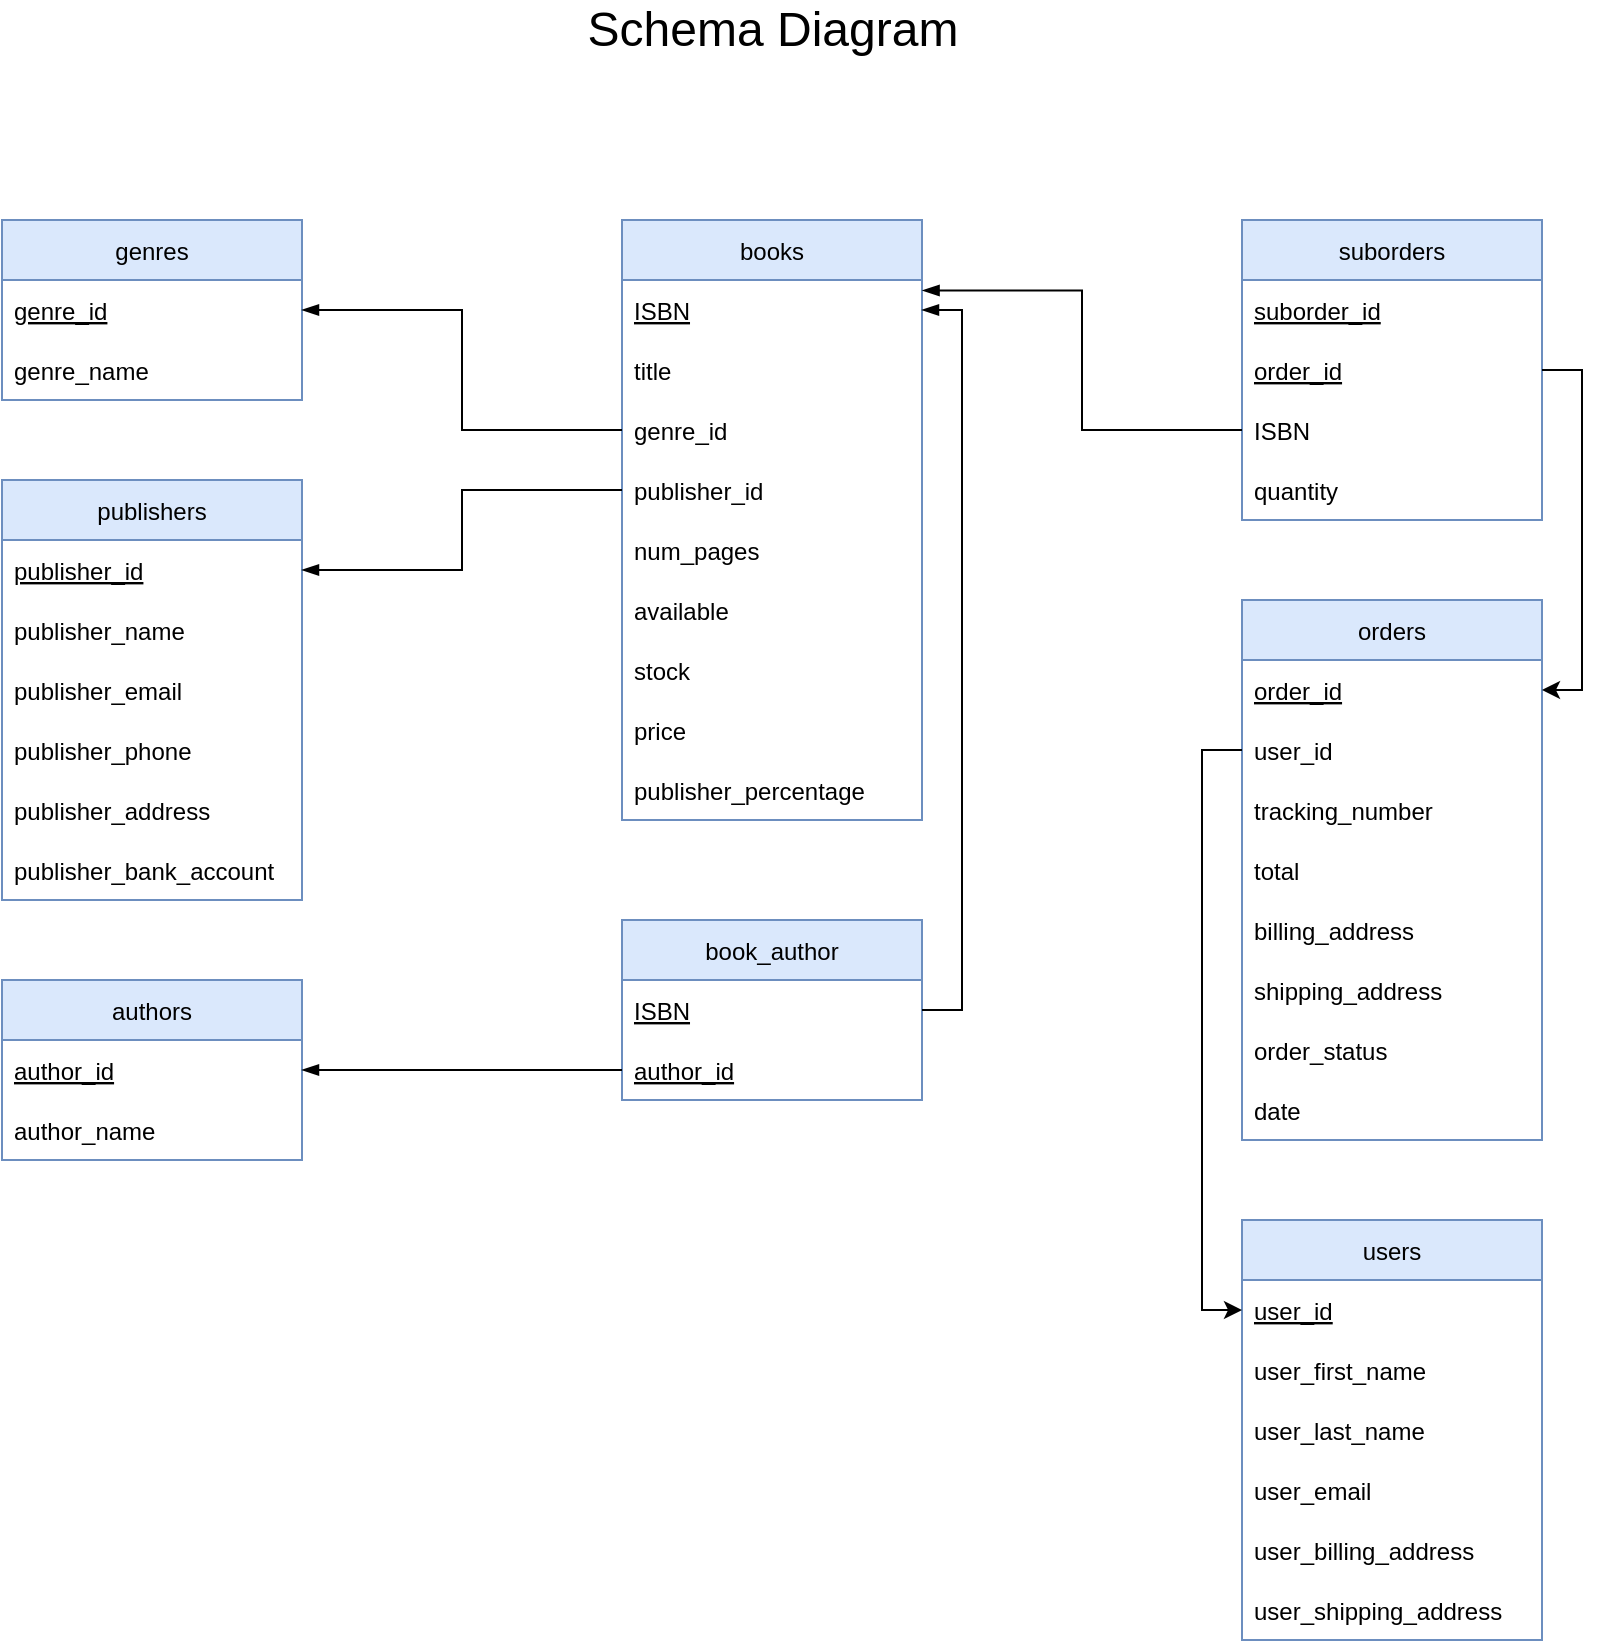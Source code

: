 <mxfile version="15.9.1" type="device"><diagram id="KWHQZY4JBIm_WI8V8k5n" name="Page-1"><mxGraphModel dx="1497" dy="792" grid="1" gridSize="10" guides="1" tooltips="1" connect="1" arrows="1" fold="1" page="1" pageScale="1" pageWidth="850" pageHeight="1100" math="0" shadow="0"><root><mxCell id="0"/><mxCell id="1" parent="0"/><mxCell id="61TYHhG1_qldsdAuYE8Q-1" value="books" style="swimlane;fontStyle=0;childLayout=stackLayout;horizontal=1;startSize=30;horizontalStack=0;resizeParent=1;resizeParentMax=0;resizeLast=0;collapsible=1;marginBottom=0;fillColor=#dae8fc;strokeColor=#6c8ebf;" parent="1" vertex="1"><mxGeometry x="350" y="130" width="150" height="300" as="geometry"/></mxCell><mxCell id="61TYHhG1_qldsdAuYE8Q-2" value="ISBN" style="text;strokeColor=none;fillColor=none;align=left;verticalAlign=middle;spacingLeft=4;spacingRight=4;overflow=hidden;points=[[0,0.5],[1,0.5]];portConstraint=eastwest;rotatable=0;fontStyle=4" parent="61TYHhG1_qldsdAuYE8Q-1" vertex="1"><mxGeometry y="30" width="150" height="30" as="geometry"/></mxCell><mxCell id="61TYHhG1_qldsdAuYE8Q-3" value="title" style="text;strokeColor=none;fillColor=none;align=left;verticalAlign=middle;spacingLeft=4;spacingRight=4;overflow=hidden;points=[[0,0.5],[1,0.5]];portConstraint=eastwest;rotatable=0;" parent="61TYHhG1_qldsdAuYE8Q-1" vertex="1"><mxGeometry y="60" width="150" height="30" as="geometry"/></mxCell><mxCell id="61TYHhG1_qldsdAuYE8Q-78" value="genre_id" style="text;strokeColor=none;fillColor=none;align=left;verticalAlign=middle;spacingLeft=4;spacingRight=4;overflow=hidden;points=[[0,0.5],[1,0.5]];portConstraint=eastwest;rotatable=0;" parent="61TYHhG1_qldsdAuYE8Q-1" vertex="1"><mxGeometry y="90" width="150" height="30" as="geometry"/></mxCell><mxCell id="61TYHhG1_qldsdAuYE8Q-79" value="publisher_id" style="text;strokeColor=none;fillColor=none;align=left;verticalAlign=middle;spacingLeft=4;spacingRight=4;overflow=hidden;points=[[0,0.5],[1,0.5]];portConstraint=eastwest;rotatable=0;" parent="61TYHhG1_qldsdAuYE8Q-1" vertex="1"><mxGeometry y="120" width="150" height="30" as="geometry"/></mxCell><mxCell id="61TYHhG1_qldsdAuYE8Q-4" value="num_pages" style="text;strokeColor=none;fillColor=none;align=left;verticalAlign=middle;spacingLeft=4;spacingRight=4;overflow=hidden;points=[[0,0.5],[1,0.5]];portConstraint=eastwest;rotatable=0;" parent="61TYHhG1_qldsdAuYE8Q-1" vertex="1"><mxGeometry y="150" width="150" height="30" as="geometry"/></mxCell><mxCell id="61TYHhG1_qldsdAuYE8Q-129" value="available" style="text;strokeColor=none;fillColor=none;align=left;verticalAlign=middle;spacingLeft=4;spacingRight=4;overflow=hidden;points=[[0,0.5],[1,0.5]];portConstraint=eastwest;rotatable=0;" parent="61TYHhG1_qldsdAuYE8Q-1" vertex="1"><mxGeometry y="180" width="150" height="30" as="geometry"/></mxCell><mxCell id="61TYHhG1_qldsdAuYE8Q-5" value="stock" style="text;strokeColor=none;fillColor=none;align=left;verticalAlign=middle;spacingLeft=4;spacingRight=4;overflow=hidden;points=[[0,0.5],[1,0.5]];portConstraint=eastwest;rotatable=0;" parent="61TYHhG1_qldsdAuYE8Q-1" vertex="1"><mxGeometry y="210" width="150" height="30" as="geometry"/></mxCell><mxCell id="61TYHhG1_qldsdAuYE8Q-6" value="price" style="text;strokeColor=none;fillColor=none;align=left;verticalAlign=middle;spacingLeft=4;spacingRight=4;overflow=hidden;points=[[0,0.5],[1,0.5]];portConstraint=eastwest;rotatable=0;" parent="61TYHhG1_qldsdAuYE8Q-1" vertex="1"><mxGeometry y="240" width="150" height="30" as="geometry"/></mxCell><mxCell id="61TYHhG1_qldsdAuYE8Q-7" value="publisher_percentage" style="text;strokeColor=none;fillColor=none;align=left;verticalAlign=middle;spacingLeft=4;spacingRight=4;overflow=hidden;points=[[0,0.5],[1,0.5]];portConstraint=eastwest;rotatable=0;" parent="61TYHhG1_qldsdAuYE8Q-1" vertex="1"><mxGeometry y="270" width="150" height="30" as="geometry"/></mxCell><mxCell id="61TYHhG1_qldsdAuYE8Q-8" value="genres" style="swimlane;fontStyle=0;childLayout=stackLayout;horizontal=1;startSize=30;horizontalStack=0;resizeParent=1;resizeParentMax=0;resizeLast=0;collapsible=1;marginBottom=0;fillColor=#dae8fc;strokeColor=#6c8ebf;" parent="1" vertex="1"><mxGeometry x="40" y="130" width="150" height="90" as="geometry"/></mxCell><mxCell id="61TYHhG1_qldsdAuYE8Q-9" value="genre_id" style="text;strokeColor=none;fillColor=none;align=left;verticalAlign=middle;spacingLeft=4;spacingRight=4;overflow=hidden;points=[[0,0.5],[1,0.5]];portConstraint=eastwest;rotatable=0;fontStyle=4" parent="61TYHhG1_qldsdAuYE8Q-8" vertex="1"><mxGeometry y="30" width="150" height="30" as="geometry"/></mxCell><mxCell id="61TYHhG1_qldsdAuYE8Q-10" value="genre_name" style="text;strokeColor=none;fillColor=none;align=left;verticalAlign=middle;spacingLeft=4;spacingRight=4;overflow=hidden;points=[[0,0.5],[1,0.5]];portConstraint=eastwest;rotatable=0;" parent="61TYHhG1_qldsdAuYE8Q-8" vertex="1"><mxGeometry y="60" width="150" height="30" as="geometry"/></mxCell><mxCell id="61TYHhG1_qldsdAuYE8Q-11" value="authors" style="swimlane;fontStyle=0;childLayout=stackLayout;horizontal=1;startSize=30;horizontalStack=0;resizeParent=1;resizeParentMax=0;resizeLast=0;collapsible=1;marginBottom=0;fillColor=#dae8fc;strokeColor=#6c8ebf;" parent="1" vertex="1"><mxGeometry x="40" y="510" width="150" height="90" as="geometry"/></mxCell><mxCell id="61TYHhG1_qldsdAuYE8Q-12" value="author_id" style="text;strokeColor=none;fillColor=none;align=left;verticalAlign=middle;spacingLeft=4;spacingRight=4;overflow=hidden;points=[[0,0.5],[1,0.5]];portConstraint=eastwest;rotatable=0;fontStyle=4" parent="61TYHhG1_qldsdAuYE8Q-11" vertex="1"><mxGeometry y="30" width="150" height="30" as="geometry"/></mxCell><mxCell id="61TYHhG1_qldsdAuYE8Q-13" value="author_name" style="text;strokeColor=none;fillColor=none;align=left;verticalAlign=middle;spacingLeft=4;spacingRight=4;overflow=hidden;points=[[0,0.5],[1,0.5]];portConstraint=eastwest;rotatable=0;" parent="61TYHhG1_qldsdAuYE8Q-11" vertex="1"><mxGeometry y="60" width="150" height="30" as="geometry"/></mxCell><mxCell id="61TYHhG1_qldsdAuYE8Q-15" value="publishers" style="swimlane;fontStyle=0;childLayout=stackLayout;horizontal=1;startSize=30;horizontalStack=0;resizeParent=1;resizeParentMax=0;resizeLast=0;collapsible=1;marginBottom=0;fillColor=#dae8fc;strokeColor=#6c8ebf;" parent="1" vertex="1"><mxGeometry x="40" y="260" width="150" height="210" as="geometry"/></mxCell><mxCell id="61TYHhG1_qldsdAuYE8Q-16" value="publisher_id" style="text;strokeColor=none;fillColor=none;align=left;verticalAlign=middle;spacingLeft=4;spacingRight=4;overflow=hidden;points=[[0,0.5],[1,0.5]];portConstraint=eastwest;rotatable=0;fontStyle=4" parent="61TYHhG1_qldsdAuYE8Q-15" vertex="1"><mxGeometry y="30" width="150" height="30" as="geometry"/></mxCell><mxCell id="61TYHhG1_qldsdAuYE8Q-17" value="publisher_name" style="text;strokeColor=none;fillColor=none;align=left;verticalAlign=middle;spacingLeft=4;spacingRight=4;overflow=hidden;points=[[0,0.5],[1,0.5]];portConstraint=eastwest;rotatable=0;" parent="61TYHhG1_qldsdAuYE8Q-15" vertex="1"><mxGeometry y="60" width="150" height="30" as="geometry"/></mxCell><mxCell id="61TYHhG1_qldsdAuYE8Q-18" value="publisher_email" style="text;strokeColor=none;fillColor=none;align=left;verticalAlign=middle;spacingLeft=4;spacingRight=4;overflow=hidden;points=[[0,0.5],[1,0.5]];portConstraint=eastwest;rotatable=0;" parent="61TYHhG1_qldsdAuYE8Q-15" vertex="1"><mxGeometry y="90" width="150" height="30" as="geometry"/></mxCell><mxCell id="fX4JgawYk7wAXBeEmmdc-2" value="publisher_phone" style="text;strokeColor=none;fillColor=none;align=left;verticalAlign=middle;spacingLeft=4;spacingRight=4;overflow=hidden;points=[[0,0.5],[1,0.5]];portConstraint=eastwest;rotatable=0;" vertex="1" parent="61TYHhG1_qldsdAuYE8Q-15"><mxGeometry y="120" width="150" height="30" as="geometry"/></mxCell><mxCell id="61TYHhG1_qldsdAuYE8Q-19" value="publisher_address" style="text;strokeColor=none;fillColor=none;align=left;verticalAlign=middle;spacingLeft=4;spacingRight=4;overflow=hidden;points=[[0,0.5],[1,0.5]];portConstraint=eastwest;rotatable=0;" parent="61TYHhG1_qldsdAuYE8Q-15" vertex="1"><mxGeometry y="150" width="150" height="30" as="geometry"/></mxCell><mxCell id="61TYHhG1_qldsdAuYE8Q-20" value="publisher_bank_account" style="text;strokeColor=none;fillColor=none;align=left;verticalAlign=middle;spacingLeft=4;spacingRight=4;overflow=hidden;points=[[0,0.5],[1,0.5]];portConstraint=eastwest;rotatable=0;" parent="61TYHhG1_qldsdAuYE8Q-15" vertex="1"><mxGeometry y="180" width="150" height="30" as="geometry"/></mxCell><mxCell id="61TYHhG1_qldsdAuYE8Q-23" value="suborders" style="swimlane;fontStyle=0;childLayout=stackLayout;horizontal=1;startSize=30;horizontalStack=0;resizeParent=1;resizeParentMax=0;resizeLast=0;collapsible=1;marginBottom=0;fillColor=#dae8fc;strokeColor=#6c8ebf;" parent="1" vertex="1"><mxGeometry x="660" y="130" width="150" height="150" as="geometry"/></mxCell><mxCell id="61TYHhG1_qldsdAuYE8Q-24" value="suborder_id" style="text;strokeColor=none;fillColor=none;align=left;verticalAlign=middle;spacingLeft=4;spacingRight=4;overflow=hidden;points=[[0,0.5],[1,0.5]];portConstraint=eastwest;rotatable=0;fontStyle=4" parent="61TYHhG1_qldsdAuYE8Q-23" vertex="1"><mxGeometry y="30" width="150" height="30" as="geometry"/></mxCell><mxCell id="61TYHhG1_qldsdAuYE8Q-82" value="order_id" style="text;strokeColor=none;fillColor=none;align=left;verticalAlign=middle;spacingLeft=4;spacingRight=4;overflow=hidden;points=[[0,0.5],[1,0.5]];portConstraint=eastwest;rotatable=0;fontStyle=4" parent="61TYHhG1_qldsdAuYE8Q-23" vertex="1"><mxGeometry y="60" width="150" height="30" as="geometry"/></mxCell><mxCell id="61TYHhG1_qldsdAuYE8Q-83" value="ISBN" style="text;strokeColor=none;fillColor=none;align=left;verticalAlign=middle;spacingLeft=4;spacingRight=4;overflow=hidden;points=[[0,0.5],[1,0.5]];portConstraint=eastwest;rotatable=0;fontStyle=0" parent="61TYHhG1_qldsdAuYE8Q-23" vertex="1"><mxGeometry y="90" width="150" height="30" as="geometry"/></mxCell><mxCell id="61TYHhG1_qldsdAuYE8Q-25" value="quantity" style="text;strokeColor=none;fillColor=none;align=left;verticalAlign=middle;spacingLeft=4;spacingRight=4;overflow=hidden;points=[[0,0.5],[1,0.5]];portConstraint=eastwest;rotatable=0;" parent="61TYHhG1_qldsdAuYE8Q-23" vertex="1"><mxGeometry y="120" width="150" height="30" as="geometry"/></mxCell><mxCell id="61TYHhG1_qldsdAuYE8Q-26" value="orders" style="swimlane;fontStyle=0;childLayout=stackLayout;horizontal=1;startSize=30;horizontalStack=0;resizeParent=1;resizeParentMax=0;resizeLast=0;collapsible=1;marginBottom=0;fillColor=#dae8fc;strokeColor=#6c8ebf;" parent="1" vertex="1"><mxGeometry x="660" y="320" width="150" height="270" as="geometry"/></mxCell><mxCell id="61TYHhG1_qldsdAuYE8Q-27" value="order_id" style="text;strokeColor=none;fillColor=none;align=left;verticalAlign=middle;spacingLeft=4;spacingRight=4;overflow=hidden;points=[[0,0.5],[1,0.5]];portConstraint=eastwest;rotatable=0;fontStyle=4" parent="61TYHhG1_qldsdAuYE8Q-26" vertex="1"><mxGeometry y="30" width="150" height="30" as="geometry"/></mxCell><mxCell id="61TYHhG1_qldsdAuYE8Q-81" value="user_id" style="text;strokeColor=none;fillColor=none;align=left;verticalAlign=middle;spacingLeft=4;spacingRight=4;overflow=hidden;points=[[0,0.5],[1,0.5]];portConstraint=eastwest;rotatable=0;fontStyle=0" parent="61TYHhG1_qldsdAuYE8Q-26" vertex="1"><mxGeometry y="60" width="150" height="30" as="geometry"/></mxCell><mxCell id="61TYHhG1_qldsdAuYE8Q-28" value="tracking_number" style="text;strokeColor=none;fillColor=none;align=left;verticalAlign=middle;spacingLeft=4;spacingRight=4;overflow=hidden;points=[[0,0.5],[1,0.5]];portConstraint=eastwest;rotatable=0;" parent="61TYHhG1_qldsdAuYE8Q-26" vertex="1"><mxGeometry y="90" width="150" height="30" as="geometry"/></mxCell><mxCell id="61TYHhG1_qldsdAuYE8Q-29" value="total" style="text;strokeColor=none;fillColor=none;align=left;verticalAlign=middle;spacingLeft=4;spacingRight=4;overflow=hidden;points=[[0,0.5],[1,0.5]];portConstraint=eastwest;rotatable=0;" parent="61TYHhG1_qldsdAuYE8Q-26" vertex="1"><mxGeometry y="120" width="150" height="30" as="geometry"/></mxCell><mxCell id="61TYHhG1_qldsdAuYE8Q-30" value="billing_address" style="text;strokeColor=none;fillColor=none;align=left;verticalAlign=middle;spacingLeft=4;spacingRight=4;overflow=hidden;points=[[0,0.5],[1,0.5]];portConstraint=eastwest;rotatable=0;" parent="61TYHhG1_qldsdAuYE8Q-26" vertex="1"><mxGeometry y="150" width="150" height="30" as="geometry"/></mxCell><mxCell id="61TYHhG1_qldsdAuYE8Q-31" value="shipping_address" style="text;strokeColor=none;fillColor=none;align=left;verticalAlign=middle;spacingLeft=4;spacingRight=4;overflow=hidden;points=[[0,0.5],[1,0.5]];portConstraint=eastwest;rotatable=0;" parent="61TYHhG1_qldsdAuYE8Q-26" vertex="1"><mxGeometry y="180" width="150" height="30" as="geometry"/></mxCell><mxCell id="61TYHhG1_qldsdAuYE8Q-32" value="order_status" style="text;strokeColor=none;fillColor=none;align=left;verticalAlign=middle;spacingLeft=4;spacingRight=4;overflow=hidden;points=[[0,0.5],[1,0.5]];portConstraint=eastwest;rotatable=0;" parent="61TYHhG1_qldsdAuYE8Q-26" vertex="1"><mxGeometry y="210" width="150" height="30" as="geometry"/></mxCell><mxCell id="61TYHhG1_qldsdAuYE8Q-33" value="date" style="text;strokeColor=none;fillColor=none;align=left;verticalAlign=middle;spacingLeft=4;spacingRight=4;overflow=hidden;points=[[0,0.5],[1,0.5]];portConstraint=eastwest;rotatable=0;" parent="61TYHhG1_qldsdAuYE8Q-26" vertex="1"><mxGeometry y="240" width="150" height="30" as="geometry"/></mxCell><mxCell id="61TYHhG1_qldsdAuYE8Q-34" value="users" style="swimlane;fontStyle=0;childLayout=stackLayout;horizontal=1;startSize=30;horizontalStack=0;resizeParent=1;resizeParentMax=0;resizeLast=0;collapsible=1;marginBottom=0;fillColor=#dae8fc;strokeColor=#6c8ebf;" parent="1" vertex="1"><mxGeometry x="660" y="630" width="150" height="210" as="geometry"/></mxCell><mxCell id="61TYHhG1_qldsdAuYE8Q-35" value="user_id" style="text;strokeColor=none;fillColor=none;align=left;verticalAlign=middle;spacingLeft=4;spacingRight=4;overflow=hidden;points=[[0,0.5],[1,0.5]];portConstraint=eastwest;rotatable=0;fontStyle=4" parent="61TYHhG1_qldsdAuYE8Q-34" vertex="1"><mxGeometry y="30" width="150" height="30" as="geometry"/></mxCell><mxCell id="61TYHhG1_qldsdAuYE8Q-36" value="user_first_name" style="text;strokeColor=none;fillColor=none;align=left;verticalAlign=middle;spacingLeft=4;spacingRight=4;overflow=hidden;points=[[0,0.5],[1,0.5]];portConstraint=eastwest;rotatable=0;" parent="61TYHhG1_qldsdAuYE8Q-34" vertex="1"><mxGeometry y="60" width="150" height="30" as="geometry"/></mxCell><mxCell id="61TYHhG1_qldsdAuYE8Q-37" value="user_last_name" style="text;strokeColor=none;fillColor=none;align=left;verticalAlign=middle;spacingLeft=4;spacingRight=4;overflow=hidden;points=[[0,0.5],[1,0.5]];portConstraint=eastwest;rotatable=0;" parent="61TYHhG1_qldsdAuYE8Q-34" vertex="1"><mxGeometry y="90" width="150" height="30" as="geometry"/></mxCell><mxCell id="61TYHhG1_qldsdAuYE8Q-38" value="user_email" style="text;strokeColor=none;fillColor=none;align=left;verticalAlign=middle;spacingLeft=4;spacingRight=4;overflow=hidden;points=[[0,0.5],[1,0.5]];portConstraint=eastwest;rotatable=0;" parent="61TYHhG1_qldsdAuYE8Q-34" vertex="1"><mxGeometry y="120" width="150" height="30" as="geometry"/></mxCell><mxCell id="61TYHhG1_qldsdAuYE8Q-39" value="user_billing_address" style="text;strokeColor=none;fillColor=none;align=left;verticalAlign=middle;spacingLeft=4;spacingRight=4;overflow=hidden;points=[[0,0.5],[1,0.5]];portConstraint=eastwest;rotatable=0;" parent="61TYHhG1_qldsdAuYE8Q-34" vertex="1"><mxGeometry y="150" width="150" height="30" as="geometry"/></mxCell><mxCell id="61TYHhG1_qldsdAuYE8Q-40" value="user_shipping_address" style="text;strokeColor=none;fillColor=none;align=left;verticalAlign=middle;spacingLeft=4;spacingRight=4;overflow=hidden;points=[[0,0.5],[1,0.5]];portConstraint=eastwest;rotatable=0;" parent="61TYHhG1_qldsdAuYE8Q-34" vertex="1"><mxGeometry y="180" width="150" height="30" as="geometry"/></mxCell><mxCell id="61TYHhG1_qldsdAuYE8Q-76" value="&lt;font style=&quot;font-size: 24px&quot;&gt;Schema Diagram&lt;br&gt;&lt;/font&gt;" style="text;html=1;strokeColor=none;fillColor=none;align=center;verticalAlign=middle;whiteSpace=wrap;rounded=0;labelBackgroundColor=none;" parent="1" vertex="1"><mxGeometry x="308" y="20" width="235" height="30" as="geometry"/></mxCell><mxCell id="61TYHhG1_qldsdAuYE8Q-84" value="book_author" style="swimlane;fontStyle=0;childLayout=stackLayout;horizontal=1;startSize=30;horizontalStack=0;resizeParent=1;resizeParentMax=0;resizeLast=0;collapsible=1;marginBottom=0;fillColor=#dae8fc;strokeColor=#6c8ebf;" parent="1" vertex="1"><mxGeometry x="350" y="480" width="150" height="90" as="geometry"/></mxCell><mxCell id="61TYHhG1_qldsdAuYE8Q-87" value="ISBN" style="text;strokeColor=none;fillColor=none;align=left;verticalAlign=middle;spacingLeft=4;spacingRight=4;overflow=hidden;points=[[0,0.5],[1,0.5]];portConstraint=eastwest;rotatable=0;fontStyle=4" parent="61TYHhG1_qldsdAuYE8Q-84" vertex="1"><mxGeometry y="30" width="150" height="30" as="geometry"/></mxCell><mxCell id="61TYHhG1_qldsdAuYE8Q-85" value="author_id" style="text;strokeColor=none;fillColor=none;align=left;verticalAlign=middle;spacingLeft=4;spacingRight=4;overflow=hidden;points=[[0,0.5],[1,0.5]];portConstraint=eastwest;rotatable=0;fontStyle=4" parent="61TYHhG1_qldsdAuYE8Q-84" vertex="1"><mxGeometry y="60" width="150" height="30" as="geometry"/></mxCell><mxCell id="61TYHhG1_qldsdAuYE8Q-119" style="edgeStyle=orthogonalEdgeStyle;rounded=0;orthogonalLoop=1;jettySize=auto;html=1;exitX=0;exitY=0.5;exitDx=0;exitDy=0;entryX=1;entryY=0.5;entryDx=0;entryDy=0;fontSize=12;endArrow=blockThin;endFill=1;" parent="1" source="61TYHhG1_qldsdAuYE8Q-78" target="61TYHhG1_qldsdAuYE8Q-9" edge="1"><mxGeometry relative="1" as="geometry"/></mxCell><mxCell id="61TYHhG1_qldsdAuYE8Q-120" style="edgeStyle=orthogonalEdgeStyle;rounded=0;orthogonalLoop=1;jettySize=auto;html=1;exitX=0;exitY=0.5;exitDx=0;exitDy=0;entryX=1;entryY=0.5;entryDx=0;entryDy=0;fontSize=12;endArrow=blockThin;endFill=1;" parent="1" source="61TYHhG1_qldsdAuYE8Q-79" target="61TYHhG1_qldsdAuYE8Q-16" edge="1"><mxGeometry relative="1" as="geometry"/></mxCell><mxCell id="61TYHhG1_qldsdAuYE8Q-123" style="edgeStyle=orthogonalEdgeStyle;rounded=0;orthogonalLoop=1;jettySize=auto;html=1;exitX=0;exitY=0.5;exitDx=0;exitDy=0;entryX=1;entryY=0.5;entryDx=0;entryDy=0;fontSize=12;endArrow=blockThin;endFill=1;" parent="1" source="61TYHhG1_qldsdAuYE8Q-85" target="61TYHhG1_qldsdAuYE8Q-12" edge="1"><mxGeometry relative="1" as="geometry"/></mxCell><mxCell id="61TYHhG1_qldsdAuYE8Q-127" style="edgeStyle=orthogonalEdgeStyle;rounded=0;orthogonalLoop=1;jettySize=auto;html=1;exitX=1;exitY=0.5;exitDx=0;exitDy=0;entryX=1;entryY=0.5;entryDx=0;entryDy=0;fontSize=12;endArrow=blockThin;endFill=1;" parent="1" source="61TYHhG1_qldsdAuYE8Q-87" target="61TYHhG1_qldsdAuYE8Q-2" edge="1"><mxGeometry relative="1" as="geometry"/></mxCell><mxCell id="61TYHhG1_qldsdAuYE8Q-128" style="edgeStyle=orthogonalEdgeStyle;rounded=0;orthogonalLoop=1;jettySize=auto;html=1;exitX=0;exitY=0.5;exitDx=0;exitDy=0;entryX=1.002;entryY=0.174;entryDx=0;entryDy=0;entryPerimeter=0;fontSize=12;endArrow=blockThin;endFill=1;" parent="1" source="61TYHhG1_qldsdAuYE8Q-83" target="61TYHhG1_qldsdAuYE8Q-2" edge="1"><mxGeometry relative="1" as="geometry"/></mxCell><mxCell id="fX4JgawYk7wAXBeEmmdc-1" style="edgeStyle=orthogonalEdgeStyle;rounded=0;orthogonalLoop=1;jettySize=auto;html=1;exitX=1;exitY=0.5;exitDx=0;exitDy=0;entryX=1;entryY=0.5;entryDx=0;entryDy=0;" edge="1" parent="1" source="61TYHhG1_qldsdAuYE8Q-82" target="61TYHhG1_qldsdAuYE8Q-27"><mxGeometry relative="1" as="geometry"/></mxCell><mxCell id="fX4JgawYk7wAXBeEmmdc-3" style="edgeStyle=orthogonalEdgeStyle;rounded=0;orthogonalLoop=1;jettySize=auto;html=1;exitX=0;exitY=0.5;exitDx=0;exitDy=0;entryX=0;entryY=0.5;entryDx=0;entryDy=0;" edge="1" parent="1" source="61TYHhG1_qldsdAuYE8Q-81" target="61TYHhG1_qldsdAuYE8Q-35"><mxGeometry relative="1" as="geometry"/></mxCell></root></mxGraphModel></diagram></mxfile>